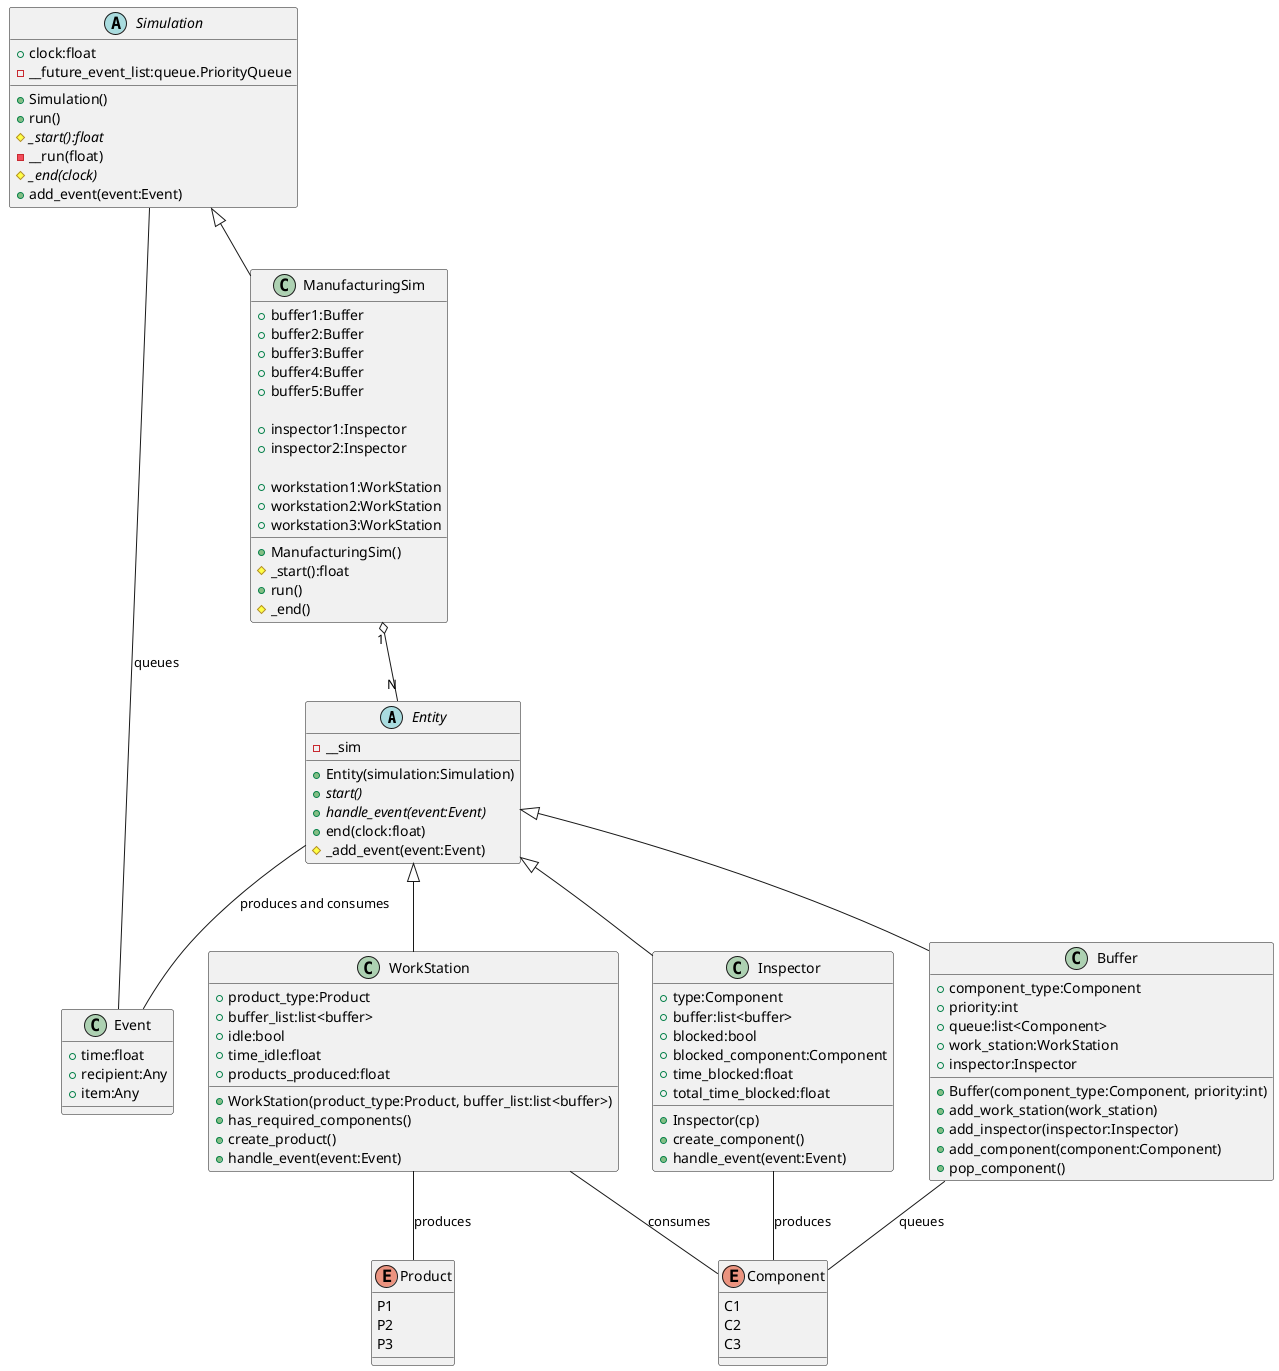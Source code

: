 @startuml
abstract class Entity
{
-__sim
+Entity(simulation:Simulation)
+{abstract}start()
+{abstract}handle_event(event:Event)
+end(clock:float)
#_add_event(event:Event)
}

abstract class Simulation
{
+clock:float
-__future_event_list:queue.PriorityQueue
+Simulation()
+run()
#{abstract}_start():float
-__run(float)
#{abstract}_end(clock)
+add_event(event:Event)
}

class Event
{
+time:float
+recipient:Any
+item:Any

}

enum Product
{
P1
P2
P3
}

enum Component
{
C1
C2
C3
}


class WorkStation
{
+product_type:Product
+buffer_list:list<buffer>
+idle:bool
+time_idle:float
+products_produced:float

+WorkStation(product_type:Product, buffer_list:list<buffer>)
+has_required_components()
+create_product()
+handle_event(event:Event)
}

class Inspector
{
+type:Component
+buffer:list<buffer>
+blocked:bool
+blocked_component:Component
+time_blocked:float
+total_time_blocked:float

+Inspector(cp)
+create_component()
+handle_event(event:Event)
}

class Buffer
{
+component_type:Component
+priority:int
+queue:list<Component>
+work_station:WorkStation
+inspector:Inspector
+Buffer(component_type:Component, priority:int)
+add_work_station(work_station)
+add_inspector(inspector:Inspector)
+add_component(component:Component)
+pop_component()

}

class ManufacturingSim
{
+buffer1:Buffer
+buffer2:Buffer
+buffer3:Buffer
+buffer4:Buffer
+buffer5:Buffer

+inspector1:Inspector
+inspector2:Inspector

+workstation1:WorkStation
+workstation2:WorkStation
+workstation3:WorkStation

+ManufacturingSim()
#_start():float
+run()
#_end()
}

Entity <|-- Inspector
Entity <|-- WorkStation
Entity <|-- Buffer


Simulation <|-- ManufacturingSim

'buffers and stuff have 1 to 1 mapping

ManufacturingSim "1" o-- "N" Entity

Inspector -- Component:produces
WorkStation -- Component:consumes
Buffer -- Component:queues
WorkStation -- Product:produces

Entity -- Event:produces and consumes
Simulation -- Event: queues

@enduml